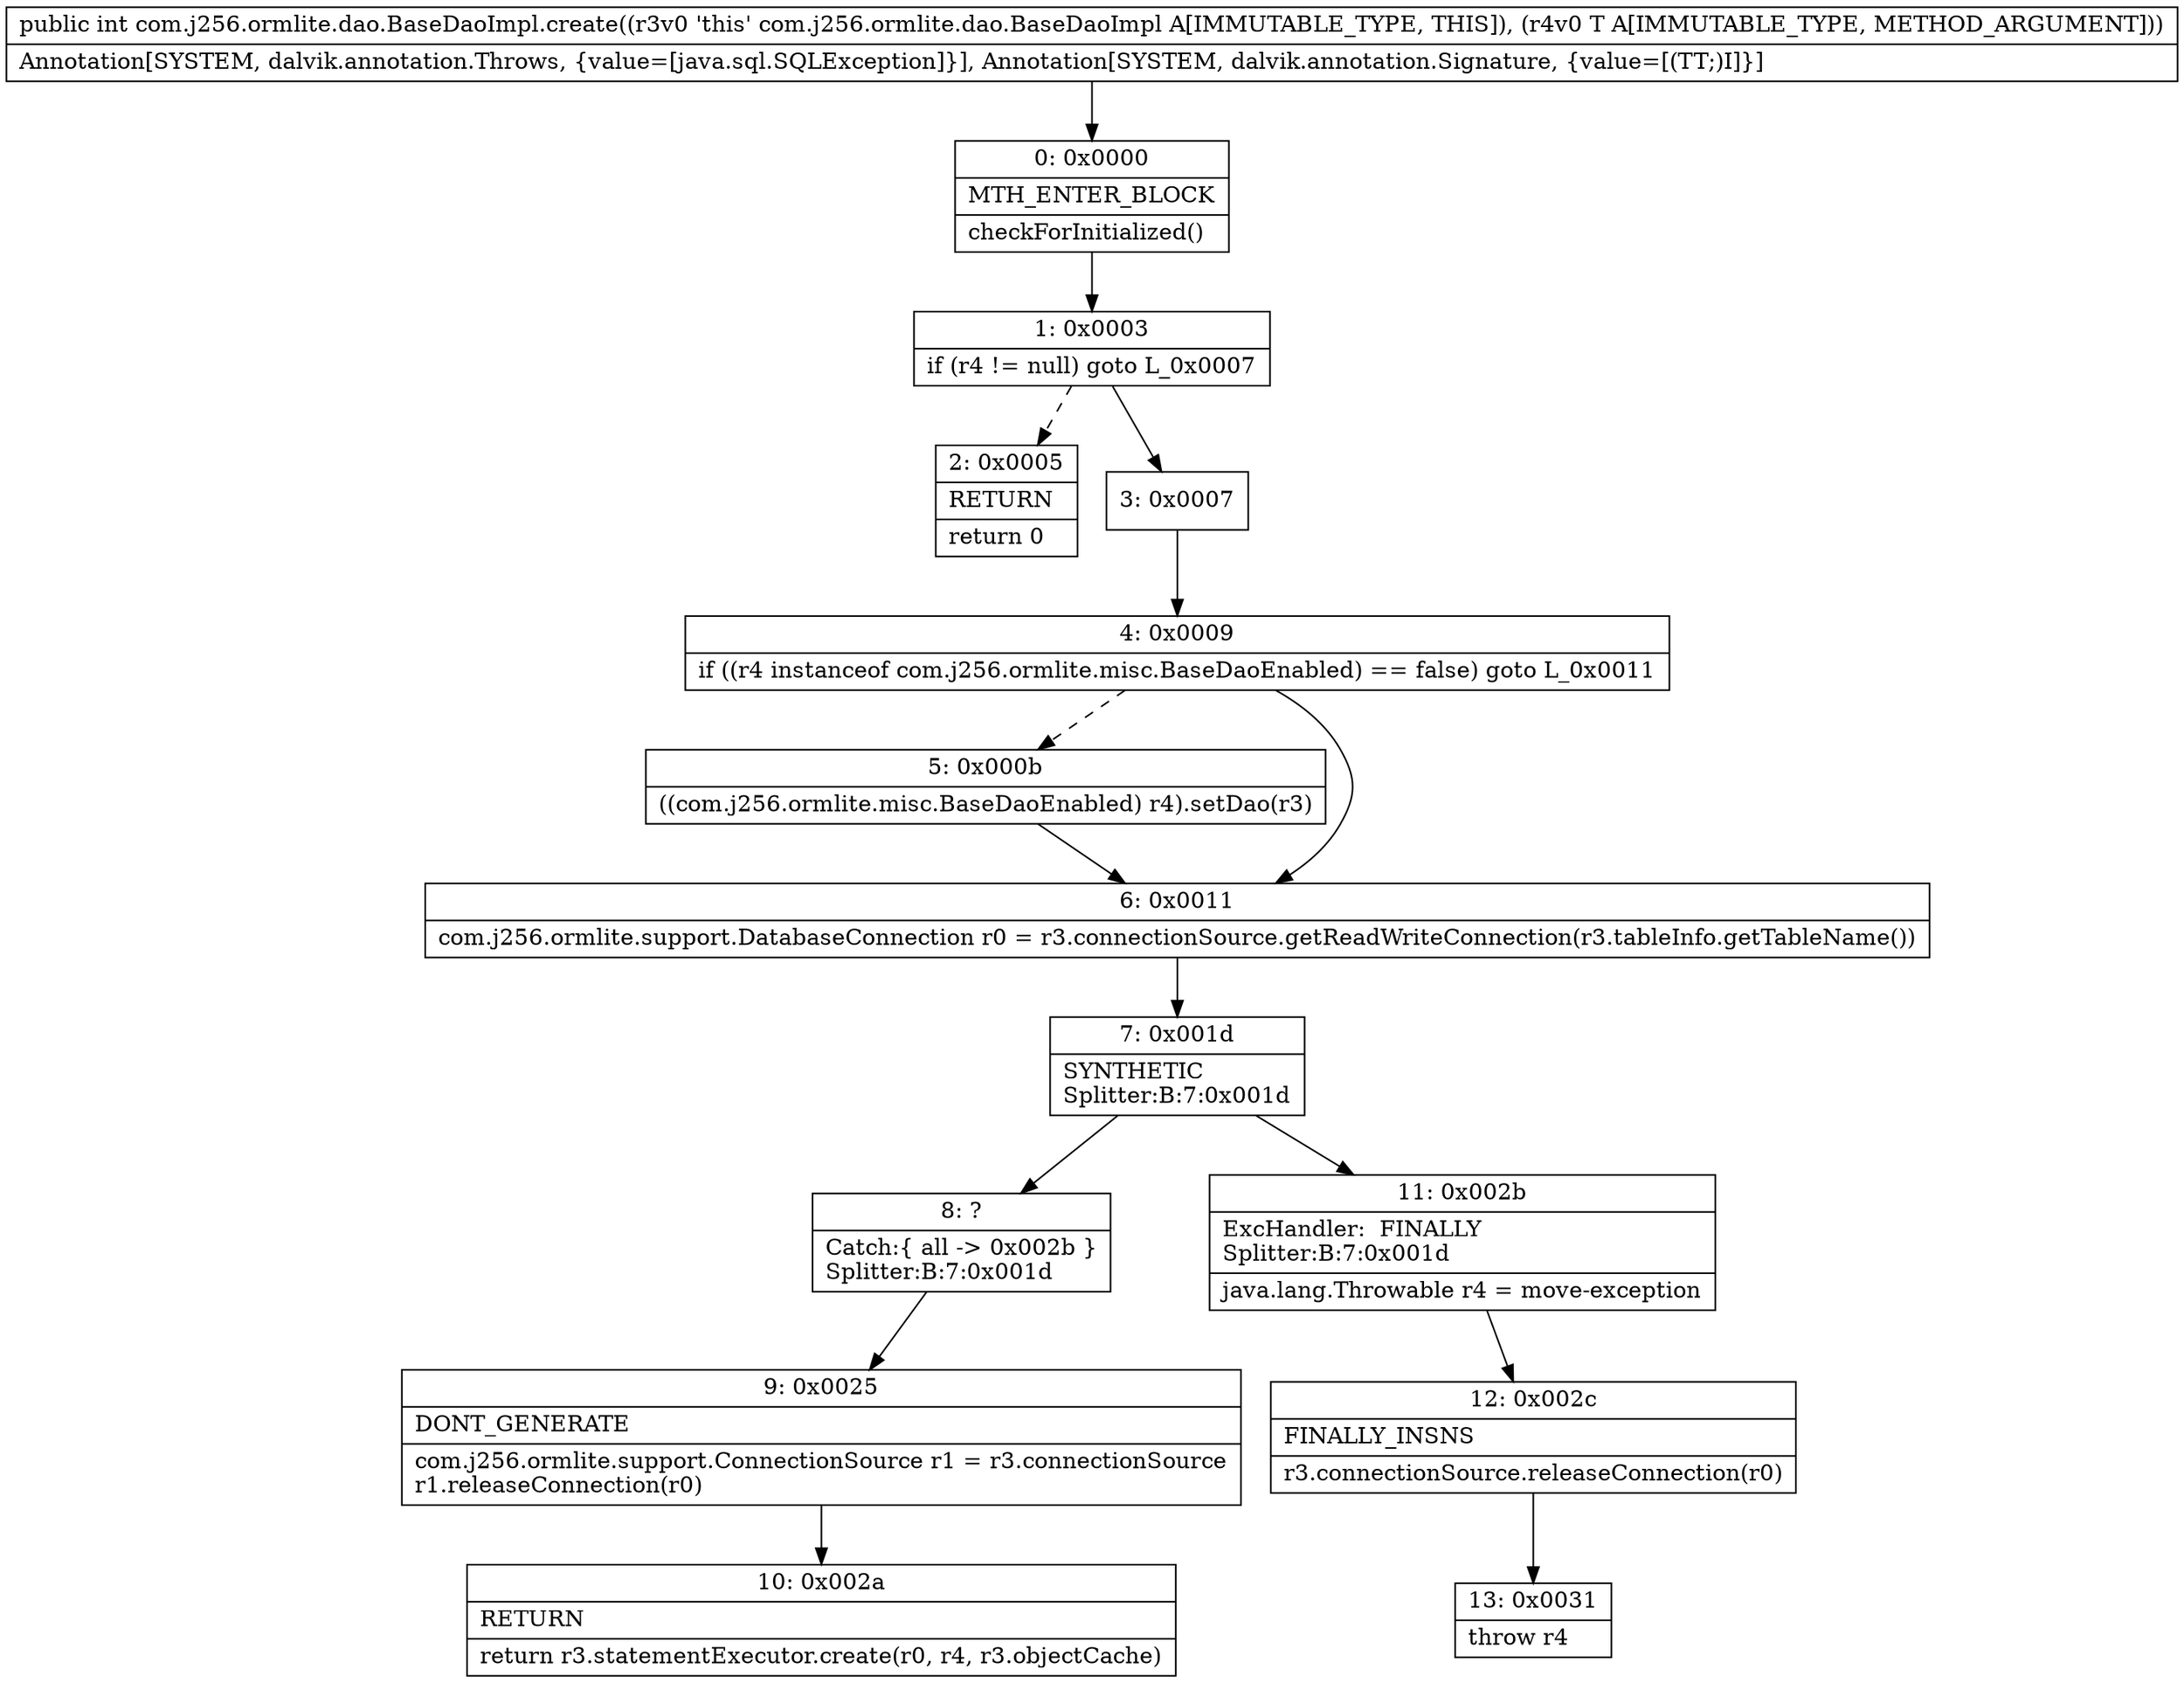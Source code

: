 digraph "CFG forcom.j256.ormlite.dao.BaseDaoImpl.create(Ljava\/lang\/Object;)I" {
Node_0 [shape=record,label="{0\:\ 0x0000|MTH_ENTER_BLOCK\l|checkForInitialized()\l}"];
Node_1 [shape=record,label="{1\:\ 0x0003|if (r4 != null) goto L_0x0007\l}"];
Node_2 [shape=record,label="{2\:\ 0x0005|RETURN\l|return 0\l}"];
Node_3 [shape=record,label="{3\:\ 0x0007}"];
Node_4 [shape=record,label="{4\:\ 0x0009|if ((r4 instanceof com.j256.ormlite.misc.BaseDaoEnabled) == false) goto L_0x0011\l}"];
Node_5 [shape=record,label="{5\:\ 0x000b|((com.j256.ormlite.misc.BaseDaoEnabled) r4).setDao(r3)\l}"];
Node_6 [shape=record,label="{6\:\ 0x0011|com.j256.ormlite.support.DatabaseConnection r0 = r3.connectionSource.getReadWriteConnection(r3.tableInfo.getTableName())\l}"];
Node_7 [shape=record,label="{7\:\ 0x001d|SYNTHETIC\lSplitter:B:7:0x001d\l}"];
Node_8 [shape=record,label="{8\:\ ?|Catch:\{ all \-\> 0x002b \}\lSplitter:B:7:0x001d\l}"];
Node_9 [shape=record,label="{9\:\ 0x0025|DONT_GENERATE\l|com.j256.ormlite.support.ConnectionSource r1 = r3.connectionSource\lr1.releaseConnection(r0)\l}"];
Node_10 [shape=record,label="{10\:\ 0x002a|RETURN\l|return r3.statementExecutor.create(r0, r4, r3.objectCache)\l}"];
Node_11 [shape=record,label="{11\:\ 0x002b|ExcHandler:  FINALLY\lSplitter:B:7:0x001d\l|java.lang.Throwable r4 = move\-exception\l}"];
Node_12 [shape=record,label="{12\:\ 0x002c|FINALLY_INSNS\l|r3.connectionSource.releaseConnection(r0)\l}"];
Node_13 [shape=record,label="{13\:\ 0x0031|throw r4\l}"];
MethodNode[shape=record,label="{public int com.j256.ormlite.dao.BaseDaoImpl.create((r3v0 'this' com.j256.ormlite.dao.BaseDaoImpl A[IMMUTABLE_TYPE, THIS]), (r4v0 T A[IMMUTABLE_TYPE, METHOD_ARGUMENT]))  | Annotation[SYSTEM, dalvik.annotation.Throws, \{value=[java.sql.SQLException]\}], Annotation[SYSTEM, dalvik.annotation.Signature, \{value=[(TT;)I]\}]\l}"];
MethodNode -> Node_0;
Node_0 -> Node_1;
Node_1 -> Node_2[style=dashed];
Node_1 -> Node_3;
Node_3 -> Node_4;
Node_4 -> Node_5[style=dashed];
Node_4 -> Node_6;
Node_5 -> Node_6;
Node_6 -> Node_7;
Node_7 -> Node_8;
Node_7 -> Node_11;
Node_8 -> Node_9;
Node_9 -> Node_10;
Node_11 -> Node_12;
Node_12 -> Node_13;
}

